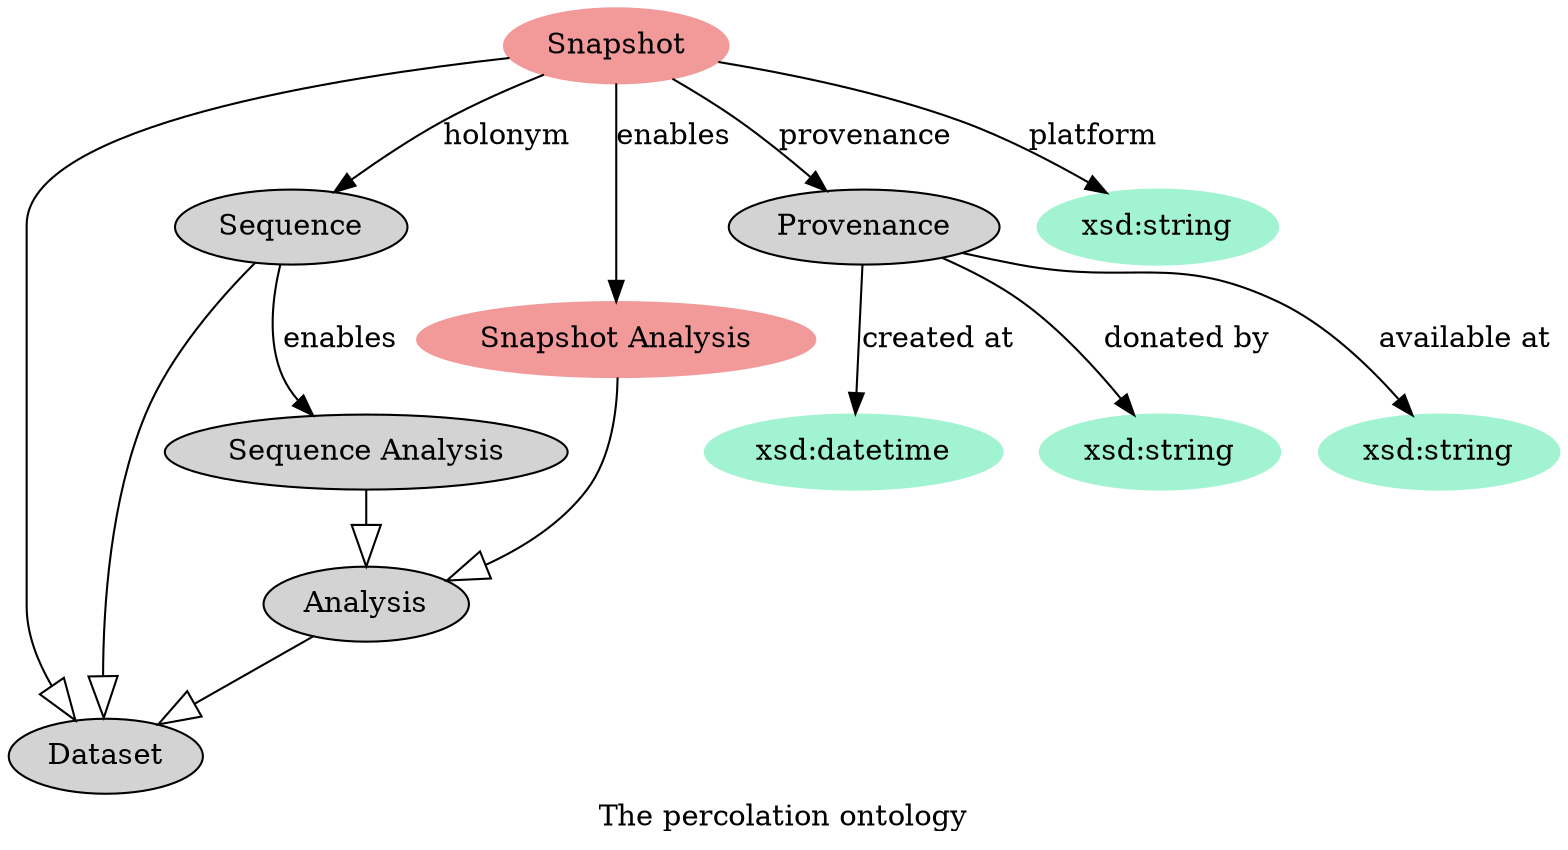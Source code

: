 digraph  {
	graph [label="The percolation ontology"];
	node [label="\N"];
	Dataset	 [style=filled];
	Sequence	 [style=filled];
	Sequence -> Dataset	 [arrowhead=empty,
		arrowsize=2];
	"Sequence Analysis"	 [style=filled];
	Sequence -> "Sequence Analysis"	 [label=enables];
	Snapshot	 [color="#F29999",
		style=filled];
	Snapshot -> Dataset	 [arrowhead=empty,
		arrowsize=2];
	Snapshot -> Sequence	 [label=holonym];
	"Snapshot Analysis"	 [color="#F29999",
		style=filled];
	Snapshot -> "Snapshot Analysis"	 [label=enables];
	Provenance	 [style=filled];
	Snapshot -> Provenance	 [label=provenance];
	3	 [color="#A2F3D1",
		label="xsd:string",
		style=filled];
	Snapshot -> 3	 [label=platform];
	Analysis	 [style=filled];
	Analysis -> Dataset	 [arrowhead=empty,
		arrowsize=2];
	"Sequence Analysis" -> Analysis	 [arrowhead=empty,
		arrowsize=2];
	"Snapshot Analysis" -> Analysis	 [arrowhead=empty,
		arrowsize=2];
	0	 [color="#A2F3D1",
		label="xsd:datetime",
		style=filled];
	Provenance -> 0	 [label="created at"];
	1	 [color="#A2F3D1",
		label="xsd:string",
		style=filled];
	Provenance -> 1	 [label="donated by"];
	2	 [color="#A2F3D1",
		label="xsd:string",
		style=filled];
	Provenance -> 2	 [label="available at"];
}
